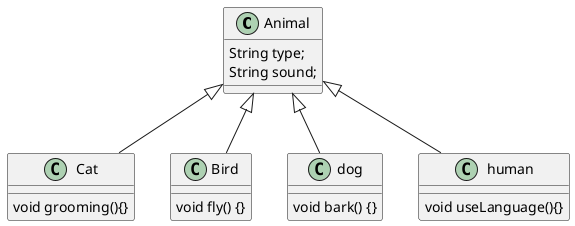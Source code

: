 @startuml
'https://plantuml.com/class-diagram

class Animal {
    String type;
    String sound;
}

class Cat extends Animal {
    void grooming(){}
}

class Bird extends Animal {
    void fly() {}
}

class dog extends Animal {
    void bark() {}
}

class human extends Animal {
    void useLanguage(){}
}

@enduml